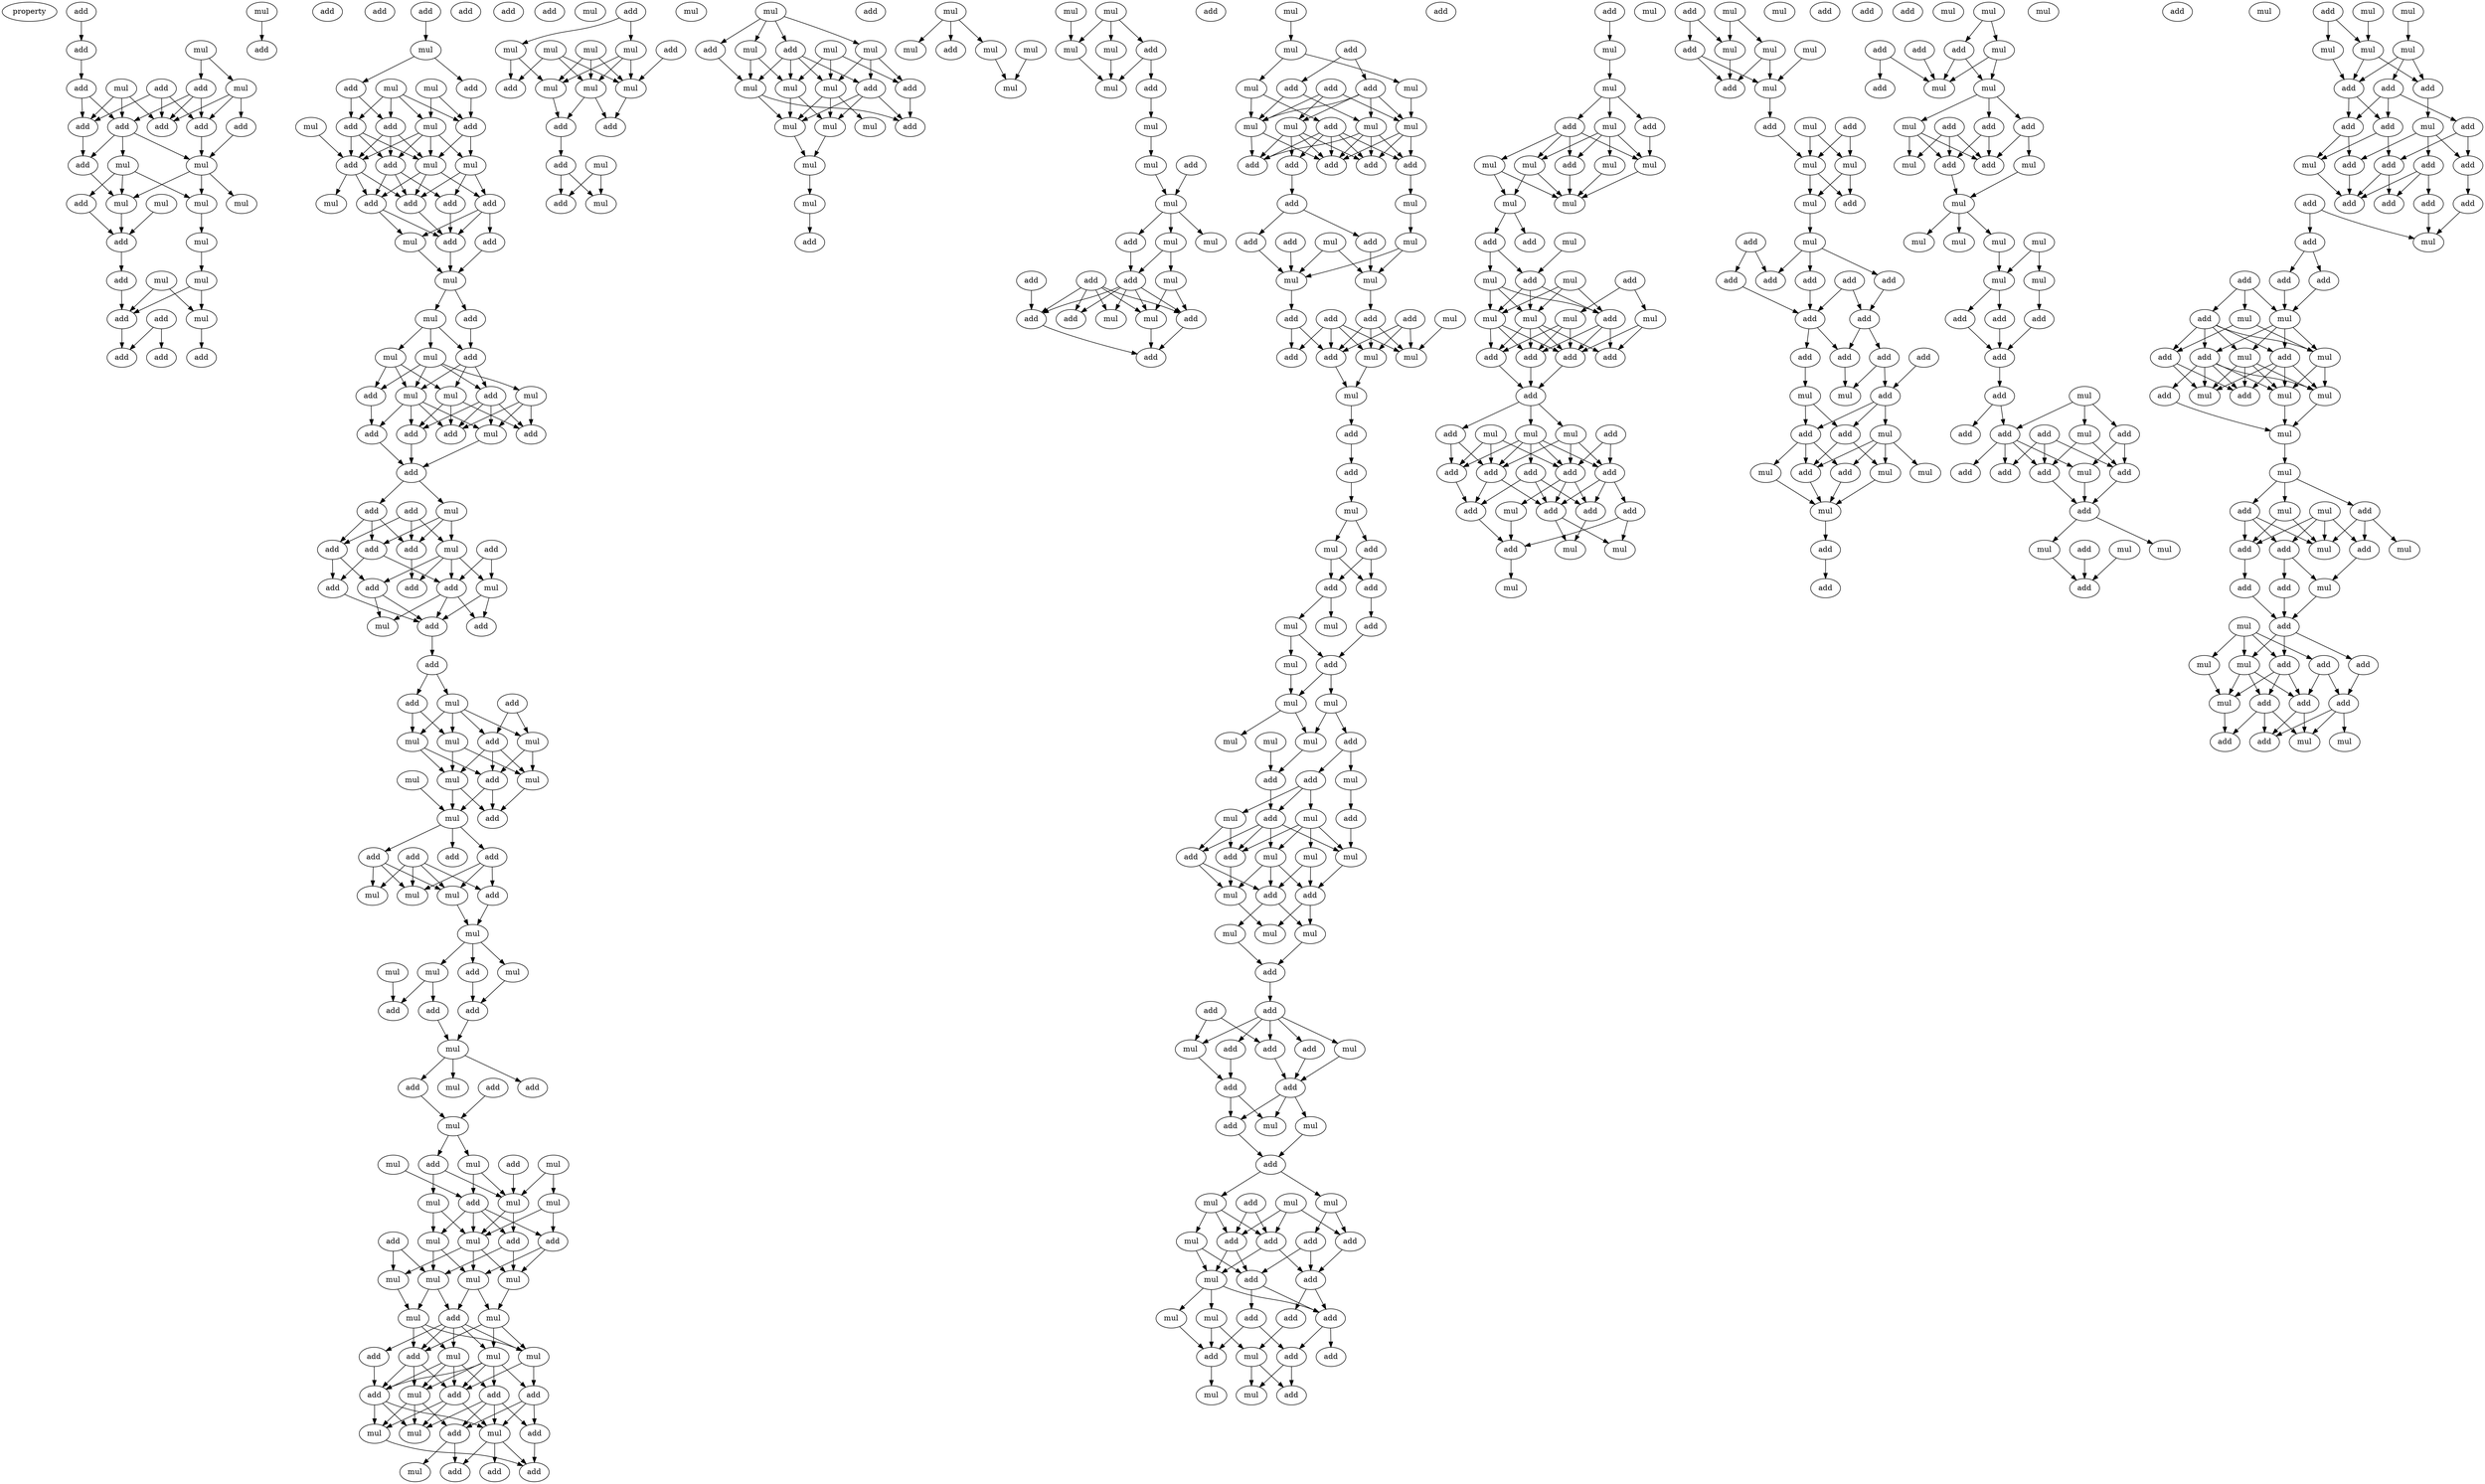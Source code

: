 digraph {
    node [fontcolor=black]
    property [mul=2,lf=1.3]
    0 [ label = add ];
    1 [ label = add ];
    2 [ label = mul ];
    3 [ label = add ];
    4 [ label = mul ];
    5 [ label = mul ];
    6 [ label = add ];
    7 [ label = add ];
    8 [ label = add ];
    9 [ label = add ];
    10 [ label = add ];
    11 [ label = add ];
    12 [ label = add ];
    13 [ label = mul ];
    14 [ label = mul ];
    15 [ label = add ];
    16 [ label = mul ];
    17 [ label = add ];
    18 [ label = mul ];
    19 [ label = mul ];
    20 [ label = mul ];
    21 [ label = mul ];
    22 [ label = add ];
    23 [ label = mul ];
    24 [ label = add ];
    25 [ label = mul ];
    26 [ label = add ];
    27 [ label = add ];
    28 [ label = mul ];
    29 [ label = add ];
    30 [ label = add ];
    31 [ label = add ];
    32 [ label = mul ];
    33 [ label = add ];
    34 [ label = add ];
    35 [ label = add ];
    36 [ label = add ];
    37 [ label = add ];
    38 [ label = mul ];
    39 [ label = add ];
    40 [ label = add ];
    41 [ label = mul ];
    42 [ label = add ];
    43 [ label = mul ];
    44 [ label = mul ];
    45 [ label = add ];
    46 [ label = add ];
    47 [ label = mul ];
    48 [ label = add ];
    49 [ label = add ];
    50 [ label = mul ];
    51 [ label = mul ];
    52 [ label = add ];
    53 [ label = mul ];
    54 [ label = add ];
    55 [ label = add ];
    56 [ label = add ];
    57 [ label = add ];
    58 [ label = add ];
    59 [ label = mul ];
    60 [ label = add ];
    61 [ label = mul ];
    62 [ label = add ];
    63 [ label = mul ];
    64 [ label = add ];
    65 [ label = mul ];
    66 [ label = mul ];
    67 [ label = add ];
    68 [ label = mul ];
    69 [ label = add ];
    70 [ label = mul ];
    71 [ label = mul ];
    72 [ label = add ];
    73 [ label = add ];
    74 [ label = mul ];
    75 [ label = add ];
    76 [ label = add ];
    77 [ label = add ];
    78 [ label = add ];
    79 [ label = add ];
    80 [ label = mul ];
    81 [ label = add ];
    82 [ label = mul ];
    83 [ label = add ];
    84 [ label = add ];
    85 [ label = add ];
    86 [ label = add ];
    87 [ label = mul ];
    88 [ label = add ];
    89 [ label = add ];
    90 [ label = add ];
    91 [ label = add ];
    92 [ label = add ];
    93 [ label = mul ];
    94 [ label = add ];
    95 [ label = add ];
    96 [ label = add ];
    97 [ label = add ];
    98 [ label = mul ];
    99 [ label = mul ];
    100 [ label = mul ];
    101 [ label = mul ];
    102 [ label = add ];
    103 [ label = mul ];
    104 [ label = add ];
    105 [ label = mul ];
    106 [ label = mul ];
    107 [ label = mul ];
    108 [ label = add ];
    109 [ label = add ];
    110 [ label = add ];
    111 [ label = add ];
    112 [ label = add ];
    113 [ label = mul ];
    114 [ label = mul ];
    115 [ label = add ];
    116 [ label = mul ];
    117 [ label = mul ];
    118 [ label = mul ];
    119 [ label = mul ];
    120 [ label = add ];
    121 [ label = mul ];
    122 [ label = add ];
    123 [ label = add ];
    124 [ label = add ];
    125 [ label = mul ];
    126 [ label = add ];
    127 [ label = add ];
    128 [ label = add ];
    129 [ label = mul ];
    130 [ label = mul ];
    131 [ label = mul ];
    132 [ label = add ];
    133 [ label = mul ];
    134 [ label = add ];
    135 [ label = mul ];
    136 [ label = mul ];
    137 [ label = mul ];
    138 [ label = mul ];
    139 [ label = add ];
    140 [ label = mul ];
    141 [ label = mul ];
    142 [ label = mul ];
    143 [ label = add ];
    144 [ label = add ];
    145 [ label = add ];
    146 [ label = mul ];
    147 [ label = mul ];
    148 [ label = mul ];
    149 [ label = mul ];
    150 [ label = add ];
    151 [ label = mul ];
    152 [ label = mul ];
    153 [ label = mul ];
    154 [ label = mul ];
    155 [ label = add ];
    156 [ label = add ];
    157 [ label = mul ];
    158 [ label = add ];
    159 [ label = add ];
    160 [ label = add ];
    161 [ label = mul ];
    162 [ label = add ];
    163 [ label = mul ];
    164 [ label = mul ];
    165 [ label = mul ];
    166 [ label = add ];
    167 [ label = add ];
    168 [ label = add ];
    169 [ label = add ];
    170 [ label = add ];
    171 [ label = mul ];
    172 [ label = add ];
    173 [ label = mul ];
    174 [ label = add ];
    175 [ label = mul ];
    176 [ label = mul ];
    177 [ label = mul ];
    178 [ label = mul ];
    179 [ label = add ];
    180 [ label = mul ];
    181 [ label = mul ];
    182 [ label = add ];
    183 [ label = mul ];
    184 [ label = add ];
    185 [ label = add ];
    186 [ label = mul ];
    187 [ label = add ];
    188 [ label = mul ];
    189 [ label = mul ];
    190 [ label = mul ];
    191 [ label = add ];
    192 [ label = mul ];
    193 [ label = mul ];
    194 [ label = add ];
    195 [ label = mul ];
    196 [ label = add ];
    197 [ label = mul ];
    198 [ label = add ];
    199 [ label = mul ];
    200 [ label = add ];
    201 [ label = mul ];
    202 [ label = mul ];
    203 [ label = add ];
    204 [ label = mul ];
    205 [ label = mul ];
    206 [ label = mul ];
    207 [ label = mul ];
    208 [ label = mul ];
    209 [ label = mul ];
    210 [ label = add ];
    211 [ label = add ];
    212 [ label = mul ];
    213 [ label = mul ];
    214 [ label = mul ];
    215 [ label = mul ];
    216 [ label = mul ];
    217 [ label = mul ];
    218 [ label = add ];
    219 [ label = add ];
    220 [ label = mul ];
    221 [ label = mul ];
    222 [ label = mul ];
    223 [ label = add ];
    224 [ label = mul ];
    225 [ label = mul ];
    226 [ label = add ];
    227 [ label = mul ];
    228 [ label = mul ];
    229 [ label = add ];
    230 [ label = add ];
    231 [ label = add ];
    232 [ label = mul ];
    233 [ label = add ];
    234 [ label = mul ];
    235 [ label = add ];
    236 [ label = add ];
    237 [ label = add ];
    238 [ label = add ];
    239 [ label = mul ];
    240 [ label = add ];
    241 [ label = mul ];
    242 [ label = mul ];
    243 [ label = add ];
    244 [ label = add ];
    245 [ label = add ];
    246 [ label = mul ];
    247 [ label = add ];
    248 [ label = mul ];
    249 [ label = mul ];
    250 [ label = mul ];
    251 [ label = mul ];
    252 [ label = add ];
    253 [ label = add ];
    254 [ label = add ];
    255 [ label = add ];
    256 [ label = add ];
    257 [ label = add ];
    258 [ label = mul ];
    259 [ label = mul ];
    260 [ label = add ];
    261 [ label = add ];
    262 [ label = add ];
    263 [ label = mul ];
    264 [ label = mul ];
    265 [ label = mul ];
    266 [ label = mul ];
    267 [ label = add ];
    268 [ label = add ];
    269 [ label = add ];
    270 [ label = add ];
    271 [ label = mul ];
    272 [ label = add ];
    273 [ label = add ];
    274 [ label = mul ];
    275 [ label = mul ];
    276 [ label = add ];
    277 [ label = add ];
    278 [ label = mul ];
    279 [ label = mul ];
    280 [ label = add ];
    281 [ label = add ];
    282 [ label = add ];
    283 [ label = add ];
    284 [ label = mul ];
    285 [ label = mul ];
    286 [ label = add ];
    287 [ label = mul ];
    288 [ label = mul ];
    289 [ label = mul ];
    290 [ label = mul ];
    291 [ label = mul ];
    292 [ label = mul ];
    293 [ label = add ];
    294 [ label = add ];
    295 [ label = mul ];
    296 [ label = add ];
    297 [ label = add ];
    298 [ label = mul ];
    299 [ label = add ];
    300 [ label = mul ];
    301 [ label = mul ];
    302 [ label = add ];
    303 [ label = add ];
    304 [ label = mul ];
    305 [ label = mul ];
    306 [ label = add ];
    307 [ label = add ];
    308 [ label = mul ];
    309 [ label = mul ];
    310 [ label = mul ];
    311 [ label = mul ];
    312 [ label = add ];
    313 [ label = add ];
    314 [ label = add ];
    315 [ label = add ];
    316 [ label = mul ];
    317 [ label = add ];
    318 [ label = mul ];
    319 [ label = add ];
    320 [ label = add ];
    321 [ label = add ];
    322 [ label = mul ];
    323 [ label = add ];
    324 [ label = mul ];
    325 [ label = add ];
    326 [ label = add ];
    327 [ label = add ];
    328 [ label = mul ];
    329 [ label = mul ];
    330 [ label = mul ];
    331 [ label = add ];
    332 [ label = mul ];
    333 [ label = add ];
    334 [ label = add ];
    335 [ label = add ];
    336 [ label = add ];
    337 [ label = mul ];
    338 [ label = add ];
    339 [ label = mul ];
    340 [ label = mul ];
    341 [ label = add ];
    342 [ label = add ];
    343 [ label = add ];
    344 [ label = mul ];
    345 [ label = add ];
    346 [ label = add ];
    347 [ label = add ];
    348 [ label = mul ];
    349 [ label = add ];
    350 [ label = mul ];
    351 [ label = add ];
    352 [ label = mul ];
    353 [ label = mul ];
    354 [ label = mul ];
    355 [ label = mul ];
    356 [ label = add ];
    357 [ label = add ];
    358 [ label = mul ];
    359 [ label = mul ];
    360 [ label = mul ];
    361 [ label = add ];
    362 [ label = mul ];
    363 [ label = mul ];
    364 [ label = mul ];
    365 [ label = add ];
    366 [ label = add ];
    367 [ label = mul ];
    368 [ label = mul ];
    369 [ label = add ];
    370 [ label = mul ];
    371 [ label = add ];
    372 [ label = mul ];
    373 [ label = mul ];
    374 [ label = mul ];
    375 [ label = mul ];
    376 [ label = add ];
    377 [ label = add ];
    378 [ label = add ];
    379 [ label = add ];
    380 [ label = add ];
    381 [ label = add ];
    382 [ label = mul ];
    383 [ label = add ];
    384 [ label = mul ];
    385 [ label = add ];
    386 [ label = mul ];
    387 [ label = add ];
    388 [ label = add ];
    389 [ label = add ];
    390 [ label = add ];
    391 [ label = add ];
    392 [ label = add ];
    393 [ label = mul ];
    394 [ label = add ];
    395 [ label = add ];
    396 [ label = add ];
    397 [ label = mul ];
    398 [ label = add ];
    399 [ label = mul ];
    400 [ label = mul ];
    401 [ label = mul ];
    402 [ label = add ];
    403 [ label = mul ];
    404 [ label = mul ];
    405 [ label = add ];
    406 [ label = mul ];
    407 [ label = add ];
    408 [ label = mul ];
    409 [ label = mul ];
    410 [ label = mul ];
    411 [ label = add ];
    412 [ label = add ];
    413 [ label = mul ];
    414 [ label = mul ];
    415 [ label = mul ];
    416 [ label = add ];
    417 [ label = add ];
    418 [ label = mul ];
    419 [ label = add ];
    420 [ label = add ];
    421 [ label = add ];
    422 [ label = add ];
    423 [ label = add ];
    424 [ label = add ];
    425 [ label = add ];
    426 [ label = add ];
    427 [ label = add ];
    428 [ label = add ];
    429 [ label = add ];
    430 [ label = mul ];
    431 [ label = mul ];
    432 [ label = add ];
    433 [ label = add ];
    434 [ label = add ];
    435 [ label = mul ];
    436 [ label = mul ];
    437 [ label = add ];
    438 [ label = mul ];
    439 [ label = add ];
    440 [ label = mul ];
    441 [ label = mul ];
    442 [ label = add ];
    443 [ label = add ];
    444 [ label = add ];
    445 [ label = add ];
    446 [ label = add ];
    447 [ label = mul ];
    448 [ label = mul ];
    449 [ label = add ];
    450 [ label = mul ];
    451 [ label = add ];
    452 [ label = add ];
    453 [ label = mul ];
    454 [ label = mul ];
    455 [ label = add ];
    456 [ label = mul ];
    457 [ label = add ];
    458 [ label = add ];
    459 [ label = add ];
    460 [ label = mul ];
    461 [ label = mul ];
    462 [ label = add ];
    463 [ label = mul ];
    464 [ label = add ];
    465 [ label = mul ];
    466 [ label = add ];
    467 [ label = mul ];
    468 [ label = mul ];
    469 [ label = mul ];
    470 [ label = mul ];
    471 [ label = mul ];
    472 [ label = mul ];
    473 [ label = mul ];
    474 [ label = add ];
    475 [ label = add ];
    476 [ label = add ];
    477 [ label = add ];
    478 [ label = mul ];
    479 [ label = add ];
    480 [ label = add ];
    481 [ label = mul ];
    482 [ label = add ];
    483 [ label = add ];
    484 [ label = add ];
    485 [ label = add ];
    486 [ label = add ];
    487 [ label = mul ];
    488 [ label = add ];
    489 [ label = add ];
    490 [ label = add ];
    491 [ label = mul ];
    492 [ label = add ];
    493 [ label = mul ];
    494 [ label = mul ];
    495 [ label = add ];
    496 [ label = mul ];
    497 [ label = mul ];
    498 [ label = add ];
    499 [ label = mul ];
    500 [ label = mul ];
    501 [ label = mul ];
    502 [ label = add ];
    503 [ label = add ];
    504 [ label = add ];
    505 [ label = add ];
    506 [ label = mul ];
    507 [ label = add ];
    508 [ label = add ];
    509 [ label = add ];
    510 [ label = mul ];
    511 [ label = add ];
    512 [ label = add ];
    513 [ label = add ];
    514 [ label = add ];
    515 [ label = add ];
    516 [ label = add ];
    517 [ label = add ];
    518 [ label = add ];
    519 [ label = add ];
    520 [ label = mul ];
    521 [ label = add ];
    522 [ label = add ];
    523 [ label = add ];
    524 [ label = mul ];
    525 [ label = mul ];
    526 [ label = add ];
    527 [ label = add ];
    528 [ label = add ];
    529 [ label = mul ];
    530 [ label = mul ];
    531 [ label = add ];
    532 [ label = add ];
    533 [ label = mul ];
    534 [ label = mul ];
    535 [ label = mul ];
    536 [ label = add ];
    537 [ label = mul ];
    538 [ label = mul ];
    539 [ label = add ];
    540 [ label = mul ];
    541 [ label = mul ];
    542 [ label = add ];
    543 [ label = add ];
    544 [ label = mul ];
    545 [ label = mul ];
    546 [ label = add ];
    547 [ label = add ];
    548 [ label = add ];
    549 [ label = add ];
    550 [ label = mul ];
    551 [ label = mul ];
    552 [ label = add ];
    553 [ label = add ];
    554 [ label = add ];
    555 [ label = mul ];
    556 [ label = add ];
    557 [ label = mul ];
    558 [ label = mul ];
    559 [ label = add ];
    560 [ label = add ];
    561 [ label = add ];
    562 [ label = add ];
    563 [ label = mul ];
    564 [ label = add ];
    565 [ label = mul ];
    0 -> 1 [ name = 0 ];
    1 -> 7 [ name = 1 ];
    2 -> 3 [ name = 2 ];
    2 -> 5 [ name = 3 ];
    3 -> 8 [ name = 4 ];
    3 -> 11 [ name = 5 ];
    3 -> 12 [ name = 6 ];
    4 -> 8 [ name = 7 ];
    4 -> 9 [ name = 8 ];
    4 -> 12 [ name = 9 ];
    5 -> 10 [ name = 10 ];
    5 -> 11 [ name = 11 ];
    5 -> 12 [ name = 12 ];
    6 -> 9 [ name = 13 ];
    6 -> 11 [ name = 14 ];
    6 -> 12 [ name = 15 ];
    7 -> 8 [ name = 16 ];
    7 -> 9 [ name = 17 ];
    8 -> 13 [ name = 18 ];
    8 -> 14 [ name = 19 ];
    8 -> 15 [ name = 20 ];
    9 -> 15 [ name = 21 ];
    10 -> 13 [ name = 22 ];
    11 -> 13 [ name = 23 ];
    13 -> 16 [ name = 24 ];
    13 -> 18 [ name = 25 ];
    13 -> 19 [ name = 26 ];
    14 -> 16 [ name = 27 ];
    14 -> 17 [ name = 28 ];
    14 -> 19 [ name = 29 ];
    15 -> 19 [ name = 30 ];
    16 -> 21 [ name = 31 ];
    17 -> 22 [ name = 32 ];
    19 -> 22 [ name = 33 ];
    20 -> 22 [ name = 34 ];
    21 -> 23 [ name = 35 ];
    22 -> 24 [ name = 36 ];
    23 -> 26 [ name = 37 ];
    23 -> 28 [ name = 38 ];
    24 -> 26 [ name = 39 ];
    25 -> 26 [ name = 40 ];
    25 -> 28 [ name = 41 ];
    26 -> 29 [ name = 42 ];
    27 -> 29 [ name = 43 ];
    27 -> 31 [ name = 44 ];
    28 -> 30 [ name = 45 ];
    32 -> 34 [ name = 46 ];
    36 -> 38 [ name = 47 ];
    38 -> 39 [ name = 48 ];
    38 -> 42 [ name = 49 ];
    39 -> 46 [ name = 50 ];
    41 -> 44 [ name = 51 ];
    41 -> 46 [ name = 52 ];
    42 -> 45 [ name = 53 ];
    42 -> 48 [ name = 54 ];
    43 -> 44 [ name = 55 ];
    43 -> 45 [ name = 56 ];
    43 -> 46 [ name = 57 ];
    43 -> 48 [ name = 58 ];
    44 -> 49 [ name = 59 ];
    44 -> 50 [ name = 60 ];
    44 -> 51 [ name = 61 ];
    44 -> 52 [ name = 62 ];
    45 -> 49 [ name = 63 ];
    45 -> 51 [ name = 64 ];
    45 -> 52 [ name = 65 ];
    46 -> 50 [ name = 66 ];
    46 -> 51 [ name = 67 ];
    47 -> 52 [ name = 68 ];
    48 -> 49 [ name = 69 ];
    48 -> 51 [ name = 70 ];
    48 -> 52 [ name = 71 ];
    49 -> 54 [ name = 72 ];
    49 -> 55 [ name = 73 ];
    49 -> 57 [ name = 74 ];
    50 -> 55 [ name = 75 ];
    50 -> 56 [ name = 76 ];
    50 -> 57 [ name = 77 ];
    51 -> 54 [ name = 78 ];
    51 -> 56 [ name = 79 ];
    51 -> 57 [ name = 80 ];
    52 -> 53 [ name = 81 ];
    52 -> 54 [ name = 82 ];
    52 -> 57 [ name = 83 ];
    54 -> 58 [ name = 84 ];
    54 -> 59 [ name = 85 ];
    55 -> 58 [ name = 86 ];
    56 -> 58 [ name = 87 ];
    56 -> 59 [ name = 88 ];
    56 -> 60 [ name = 89 ];
    57 -> 58 [ name = 90 ];
    58 -> 61 [ name = 91 ];
    59 -> 61 [ name = 92 ];
    60 -> 61 [ name = 93 ];
    61 -> 62 [ name = 94 ];
    61 -> 63 [ name = 95 ];
    62 -> 64 [ name = 96 ];
    63 -> 64 [ name = 97 ];
    63 -> 65 [ name = 98 ];
    63 -> 66 [ name = 99 ];
    64 -> 67 [ name = 100 ];
    64 -> 70 [ name = 101 ];
    64 -> 71 [ name = 102 ];
    65 -> 67 [ name = 103 ];
    65 -> 68 [ name = 104 ];
    65 -> 69 [ name = 105 ];
    65 -> 70 [ name = 106 ];
    66 -> 69 [ name = 107 ];
    66 -> 70 [ name = 108 ];
    66 -> 71 [ name = 109 ];
    67 -> 72 [ name = 110 ];
    67 -> 74 [ name = 111 ];
    67 -> 75 [ name = 112 ];
    67 -> 76 [ name = 113 ];
    68 -> 72 [ name = 114 ];
    68 -> 74 [ name = 115 ];
    68 -> 76 [ name = 116 ];
    69 -> 73 [ name = 117 ];
    70 -> 73 [ name = 118 ];
    70 -> 74 [ name = 119 ];
    70 -> 75 [ name = 120 ];
    70 -> 76 [ name = 121 ];
    71 -> 72 [ name = 122 ];
    71 -> 75 [ name = 123 ];
    71 -> 76 [ name = 124 ];
    73 -> 77 [ name = 125 ];
    74 -> 77 [ name = 126 ];
    75 -> 77 [ name = 127 ];
    77 -> 79 [ name = 128 ];
    77 -> 80 [ name = 129 ];
    78 -> 82 [ name = 130 ];
    78 -> 83 [ name = 131 ];
    78 -> 84 [ name = 132 ];
    79 -> 83 [ name = 133 ];
    79 -> 84 [ name = 134 ];
    79 -> 85 [ name = 135 ];
    80 -> 82 [ name = 136 ];
    80 -> 83 [ name = 137 ];
    80 -> 85 [ name = 138 ];
    81 -> 86 [ name = 139 ];
    81 -> 87 [ name = 140 ];
    82 -> 86 [ name = 141 ];
    82 -> 87 [ name = 142 ];
    82 -> 88 [ name = 143 ];
    82 -> 89 [ name = 144 ];
    83 -> 89 [ name = 145 ];
    84 -> 88 [ name = 146 ];
    84 -> 90 [ name = 147 ];
    85 -> 86 [ name = 148 ];
    85 -> 90 [ name = 149 ];
    86 -> 91 [ name = 150 ];
    86 -> 92 [ name = 151 ];
    86 -> 93 [ name = 152 ];
    87 -> 91 [ name = 153 ];
    87 -> 92 [ name = 154 ];
    88 -> 91 [ name = 155 ];
    88 -> 93 [ name = 156 ];
    90 -> 91 [ name = 157 ];
    91 -> 94 [ name = 158 ];
    94 -> 96 [ name = 159 ];
    94 -> 98 [ name = 160 ];
    95 -> 101 [ name = 161 ];
    95 -> 102 [ name = 162 ];
    96 -> 99 [ name = 163 ];
    96 -> 100 [ name = 164 ];
    98 -> 99 [ name = 165 ];
    98 -> 100 [ name = 166 ];
    98 -> 101 [ name = 167 ];
    98 -> 102 [ name = 168 ];
    99 -> 104 [ name = 169 ];
    99 -> 105 [ name = 170 ];
    100 -> 105 [ name = 171 ];
    100 -> 106 [ name = 172 ];
    101 -> 104 [ name = 173 ];
    101 -> 106 [ name = 174 ];
    102 -> 104 [ name = 175 ];
    102 -> 105 [ name = 176 ];
    102 -> 106 [ name = 177 ];
    103 -> 107 [ name = 178 ];
    104 -> 107 [ name = 179 ];
    104 -> 108 [ name = 180 ];
    105 -> 107 [ name = 181 ];
    105 -> 108 [ name = 182 ];
    106 -> 108 [ name = 183 ];
    107 -> 109 [ name = 184 ];
    107 -> 110 [ name = 185 ];
    107 -> 112 [ name = 186 ];
    109 -> 113 [ name = 187 ];
    109 -> 114 [ name = 188 ];
    109 -> 115 [ name = 189 ];
    110 -> 113 [ name = 190 ];
    110 -> 114 [ name = 191 ];
    110 -> 116 [ name = 192 ];
    111 -> 113 [ name = 193 ];
    111 -> 114 [ name = 194 ];
    111 -> 115 [ name = 195 ];
    111 -> 116 [ name = 196 ];
    113 -> 117 [ name = 197 ];
    115 -> 117 [ name = 198 ];
    117 -> 118 [ name = 199 ];
    117 -> 120 [ name = 200 ];
    117 -> 121 [ name = 201 ];
    118 -> 122 [ name = 202 ];
    118 -> 123 [ name = 203 ];
    119 -> 122 [ name = 204 ];
    120 -> 124 [ name = 205 ];
    121 -> 124 [ name = 206 ];
    123 -> 125 [ name = 207 ];
    124 -> 125 [ name = 208 ];
    125 -> 126 [ name = 209 ];
    125 -> 127 [ name = 210 ];
    125 -> 130 [ name = 211 ];
    127 -> 131 [ name = 212 ];
    128 -> 131 [ name = 213 ];
    131 -> 132 [ name = 214 ];
    131 -> 135 [ name = 215 ];
    132 -> 137 [ name = 216 ];
    132 -> 140 [ name = 217 ];
    133 -> 138 [ name = 218 ];
    133 -> 140 [ name = 219 ];
    134 -> 140 [ name = 220 ];
    135 -> 139 [ name = 221 ];
    135 -> 140 [ name = 222 ];
    136 -> 139 [ name = 223 ];
    137 -> 141 [ name = 224 ];
    137 -> 142 [ name = 225 ];
    138 -> 142 [ name = 226 ];
    138 -> 144 [ name = 227 ];
    139 -> 141 [ name = 228 ];
    139 -> 142 [ name = 229 ];
    139 -> 144 [ name = 230 ];
    139 -> 145 [ name = 231 ];
    140 -> 142 [ name = 232 ];
    140 -> 145 [ name = 233 ];
    141 -> 148 [ name = 234 ];
    141 -> 149 [ name = 235 ];
    142 -> 146 [ name = 236 ];
    142 -> 147 [ name = 237 ];
    142 -> 148 [ name = 238 ];
    143 -> 146 [ name = 239 ];
    143 -> 149 [ name = 240 ];
    144 -> 147 [ name = 241 ];
    144 -> 148 [ name = 242 ];
    145 -> 147 [ name = 243 ];
    145 -> 149 [ name = 244 ];
    146 -> 152 [ name = 245 ];
    147 -> 151 [ name = 246 ];
    148 -> 150 [ name = 247 ];
    148 -> 151 [ name = 248 ];
    149 -> 150 [ name = 249 ];
    149 -> 152 [ name = 250 ];
    150 -> 153 [ name = 251 ];
    150 -> 154 [ name = 252 ];
    150 -> 155 [ name = 253 ];
    150 -> 156 [ name = 254 ];
    150 -> 157 [ name = 255 ];
    151 -> 153 [ name = 256 ];
    151 -> 154 [ name = 257 ];
    151 -> 156 [ name = 258 ];
    152 -> 153 [ name = 259 ];
    152 -> 156 [ name = 260 ];
    152 -> 157 [ name = 261 ];
    153 -> 158 [ name = 262 ];
    153 -> 160 [ name = 263 ];
    154 -> 158 [ name = 264 ];
    154 -> 159 [ name = 265 ];
    154 -> 160 [ name = 266 ];
    154 -> 161 [ name = 267 ];
    154 -> 162 [ name = 268 ];
    155 -> 162 [ name = 269 ];
    156 -> 160 [ name = 270 ];
    156 -> 161 [ name = 271 ];
    156 -> 162 [ name = 272 ];
    157 -> 159 [ name = 273 ];
    157 -> 160 [ name = 274 ];
    157 -> 161 [ name = 275 ];
    157 -> 162 [ name = 276 ];
    158 -> 163 [ name = 277 ];
    158 -> 166 [ name = 278 ];
    158 -> 167 [ name = 279 ];
    159 -> 163 [ name = 280 ];
    159 -> 165 [ name = 281 ];
    159 -> 166 [ name = 282 ];
    159 -> 167 [ name = 283 ];
    160 -> 163 [ name = 284 ];
    160 -> 164 [ name = 285 ];
    160 -> 165 [ name = 286 ];
    161 -> 164 [ name = 287 ];
    161 -> 165 [ name = 288 ];
    161 -> 166 [ name = 289 ];
    162 -> 163 [ name = 290 ];
    162 -> 164 [ name = 291 ];
    162 -> 165 [ name = 292 ];
    163 -> 168 [ name = 293 ];
    163 -> 169 [ name = 294 ];
    163 -> 170 [ name = 295 ];
    164 -> 170 [ name = 296 ];
    166 -> 169 [ name = 297 ];
    166 -> 171 [ name = 298 ];
    167 -> 170 [ name = 299 ];
    172 -> 175 [ name = 300 ];
    172 -> 176 [ name = 301 ];
    173 -> 178 [ name = 302 ];
    173 -> 180 [ name = 303 ];
    173 -> 181 [ name = 304 ];
    174 -> 180 [ name = 305 ];
    175 -> 179 [ name = 306 ];
    175 -> 181 [ name = 307 ];
    176 -> 178 [ name = 308 ];
    176 -> 180 [ name = 309 ];
    176 -> 181 [ name = 310 ];
    177 -> 178 [ name = 311 ];
    177 -> 179 [ name = 312 ];
    177 -> 180 [ name = 313 ];
    178 -> 182 [ name = 314 ];
    178 -> 184 [ name = 315 ];
    180 -> 184 [ name = 316 ];
    181 -> 182 [ name = 317 ];
    182 -> 185 [ name = 318 ];
    185 -> 187 [ name = 319 ];
    185 -> 188 [ name = 320 ];
    186 -> 187 [ name = 321 ];
    186 -> 188 [ name = 322 ];
    189 -> 190 [ name = 323 ];
    189 -> 191 [ name = 324 ];
    189 -> 193 [ name = 325 ];
    189 -> 194 [ name = 326 ];
    190 -> 195 [ name = 327 ];
    190 -> 199 [ name = 328 ];
    191 -> 195 [ name = 329 ];
    192 -> 197 [ name = 330 ];
    192 -> 198 [ name = 331 ];
    192 -> 199 [ name = 332 ];
    193 -> 196 [ name = 333 ];
    193 -> 197 [ name = 334 ];
    193 -> 198 [ name = 335 ];
    194 -> 195 [ name = 336 ];
    194 -> 196 [ name = 337 ];
    194 -> 197 [ name = 338 ];
    194 -> 199 [ name = 339 ];
    195 -> 203 [ name = 340 ];
    195 -> 204 [ name = 341 ];
    196 -> 202 [ name = 342 ];
    196 -> 203 [ name = 343 ];
    196 -> 204 [ name = 344 ];
    197 -> 201 [ name = 345 ];
    197 -> 202 [ name = 346 ];
    197 -> 204 [ name = 347 ];
    198 -> 203 [ name = 348 ];
    199 -> 202 [ name = 349 ];
    199 -> 204 [ name = 350 ];
    202 -> 205 [ name = 351 ];
    204 -> 205 [ name = 352 ];
    205 -> 206 [ name = 353 ];
    206 -> 210 [ name = 354 ];
    207 -> 209 [ name = 355 ];
    207 -> 211 [ name = 356 ];
    207 -> 212 [ name = 357 ];
    208 -> 213 [ name = 358 ];
    212 -> 213 [ name = 359 ];
    214 -> 217 [ name = 360 ];
    215 -> 216 [ name = 361 ];
    215 -> 217 [ name = 362 ];
    215 -> 218 [ name = 363 ];
    216 -> 220 [ name = 364 ];
    217 -> 220 [ name = 365 ];
    218 -> 219 [ name = 366 ];
    218 -> 220 [ name = 367 ];
    219 -> 221 [ name = 368 ];
    221 -> 222 [ name = 369 ];
    222 -> 224 [ name = 370 ];
    223 -> 224 [ name = 371 ];
    224 -> 225 [ name = 372 ];
    224 -> 226 [ name = 373 ];
    224 -> 227 [ name = 374 ];
    225 -> 228 [ name = 375 ];
    225 -> 229 [ name = 376 ];
    226 -> 229 [ name = 377 ];
    228 -> 234 [ name = 378 ];
    228 -> 236 [ name = 379 ];
    229 -> 232 [ name = 380 ];
    229 -> 233 [ name = 381 ];
    229 -> 234 [ name = 382 ];
    229 -> 235 [ name = 383 ];
    229 -> 236 [ name = 384 ];
    230 -> 235 [ name = 385 ];
    231 -> 232 [ name = 386 ];
    231 -> 233 [ name = 387 ];
    231 -> 234 [ name = 388 ];
    231 -> 235 [ name = 389 ];
    231 -> 236 [ name = 390 ];
    234 -> 237 [ name = 391 ];
    235 -> 237 [ name = 392 ];
    236 -> 237 [ name = 393 ];
    239 -> 241 [ name = 394 ];
    240 -> 244 [ name = 395 ];
    240 -> 245 [ name = 396 ];
    241 -> 242 [ name = 397 ];
    241 -> 246 [ name = 398 ];
    242 -> 249 [ name = 399 ];
    243 -> 248 [ name = 400 ];
    243 -> 249 [ name = 401 ];
    243 -> 251 [ name = 402 ];
    244 -> 250 [ name = 403 ];
    244 -> 251 [ name = 404 ];
    245 -> 248 [ name = 405 ];
    245 -> 249 [ name = 406 ];
    245 -> 250 [ name = 407 ];
    245 -> 251 [ name = 408 ];
    246 -> 247 [ name = 409 ];
    246 -> 251 [ name = 410 ];
    247 -> 252 [ name = 411 ];
    247 -> 253 [ name = 412 ];
    247 -> 254 [ name = 413 ];
    247 -> 255 [ name = 414 ];
    247 -> 256 [ name = 415 ];
    248 -> 252 [ name = 416 ];
    248 -> 254 [ name = 417 ];
    248 -> 255 [ name = 418 ];
    248 -> 256 [ name = 419 ];
    249 -> 252 [ name = 420 ];
    249 -> 253 [ name = 421 ];
    249 -> 256 [ name = 422 ];
    250 -> 252 [ name = 423 ];
    250 -> 253 [ name = 424 ];
    250 -> 254 [ name = 425 ];
    250 -> 256 [ name = 426 ];
    251 -> 252 [ name = 427 ];
    251 -> 254 [ name = 428 ];
    253 -> 258 [ name = 429 ];
    255 -> 257 [ name = 430 ];
    257 -> 260 [ name = 431 ];
    257 -> 262 [ name = 432 ];
    258 -> 263 [ name = 433 ];
    259 -> 264 [ name = 434 ];
    259 -> 265 [ name = 435 ];
    260 -> 265 [ name = 436 ];
    261 -> 264 [ name = 437 ];
    262 -> 264 [ name = 438 ];
    263 -> 264 [ name = 439 ];
    263 -> 265 [ name = 440 ];
    264 -> 267 [ name = 441 ];
    265 -> 270 [ name = 442 ];
    266 -> 274 [ name = 443 ];
    267 -> 272 [ name = 444 ];
    267 -> 273 [ name = 445 ];
    268 -> 271 [ name = 446 ];
    268 -> 272 [ name = 447 ];
    268 -> 273 [ name = 448 ];
    268 -> 274 [ name = 449 ];
    269 -> 271 [ name = 450 ];
    269 -> 273 [ name = 451 ];
    269 -> 274 [ name = 452 ];
    270 -> 271 [ name = 453 ];
    270 -> 273 [ name = 454 ];
    270 -> 274 [ name = 455 ];
    271 -> 275 [ name = 456 ];
    273 -> 275 [ name = 457 ];
    275 -> 276 [ name = 458 ];
    276 -> 277 [ name = 459 ];
    277 -> 278 [ name = 460 ];
    278 -> 279 [ name = 461 ];
    278 -> 280 [ name = 462 ];
    279 -> 281 [ name = 463 ];
    279 -> 282 [ name = 464 ];
    280 -> 281 [ name = 465 ];
    280 -> 282 [ name = 466 ];
    281 -> 284 [ name = 467 ];
    281 -> 285 [ name = 468 ];
    282 -> 283 [ name = 469 ];
    283 -> 286 [ name = 470 ];
    284 -> 286 [ name = 471 ];
    284 -> 287 [ name = 472 ];
    286 -> 288 [ name = 473 ];
    286 -> 289 [ name = 474 ];
    287 -> 289 [ name = 475 ];
    288 -> 292 [ name = 476 ];
    288 -> 293 [ name = 477 ];
    289 -> 291 [ name = 478 ];
    289 -> 292 [ name = 479 ];
    290 -> 294 [ name = 480 ];
    292 -> 294 [ name = 481 ];
    293 -> 295 [ name = 482 ];
    293 -> 296 [ name = 483 ];
    294 -> 297 [ name = 484 ];
    295 -> 299 [ name = 485 ];
    296 -> 297 [ name = 486 ];
    296 -> 298 [ name = 487 ];
    296 -> 300 [ name = 488 ];
    297 -> 301 [ name = 489 ];
    297 -> 302 [ name = 490 ];
    297 -> 303 [ name = 491 ];
    297 -> 304 [ name = 492 ];
    298 -> 302 [ name = 493 ];
    298 -> 303 [ name = 494 ];
    299 -> 304 [ name = 495 ];
    300 -> 301 [ name = 496 ];
    300 -> 302 [ name = 497 ];
    300 -> 304 [ name = 498 ];
    300 -> 305 [ name = 499 ];
    301 -> 306 [ name = 500 ];
    301 -> 307 [ name = 501 ];
    301 -> 308 [ name = 502 ];
    302 -> 308 [ name = 503 ];
    303 -> 307 [ name = 504 ];
    303 -> 308 [ name = 505 ];
    304 -> 306 [ name = 506 ];
    305 -> 306 [ name = 507 ];
    305 -> 307 [ name = 508 ];
    306 -> 309 [ name = 509 ];
    306 -> 311 [ name = 510 ];
    307 -> 310 [ name = 511 ];
    307 -> 311 [ name = 512 ];
    308 -> 309 [ name = 513 ];
    310 -> 312 [ name = 514 ];
    311 -> 312 [ name = 515 ];
    312 -> 314 [ name = 516 ];
    313 -> 316 [ name = 517 ];
    313 -> 319 [ name = 518 ];
    314 -> 315 [ name = 519 ];
    314 -> 316 [ name = 520 ];
    314 -> 317 [ name = 521 ];
    314 -> 318 [ name = 522 ];
    314 -> 319 [ name = 523 ];
    315 -> 320 [ name = 524 ];
    316 -> 321 [ name = 525 ];
    317 -> 321 [ name = 526 ];
    318 -> 320 [ name = 527 ];
    319 -> 320 [ name = 528 ];
    320 -> 322 [ name = 529 ];
    320 -> 324 [ name = 530 ];
    320 -> 325 [ name = 531 ];
    321 -> 324 [ name = 532 ];
    321 -> 325 [ name = 533 ];
    322 -> 326 [ name = 534 ];
    325 -> 326 [ name = 535 ];
    326 -> 329 [ name = 536 ];
    326 -> 330 [ name = 537 ];
    327 -> 331 [ name = 538 ];
    327 -> 333 [ name = 539 ];
    328 -> 331 [ name = 540 ];
    328 -> 333 [ name = 541 ];
    328 -> 335 [ name = 542 ];
    329 -> 331 [ name = 543 ];
    329 -> 332 [ name = 544 ];
    329 -> 333 [ name = 545 ];
    330 -> 334 [ name = 546 ];
    330 -> 335 [ name = 547 ];
    331 -> 336 [ name = 548 ];
    331 -> 337 [ name = 549 ];
    332 -> 337 [ name = 550 ];
    332 -> 338 [ name = 551 ];
    333 -> 337 [ name = 552 ];
    333 -> 338 [ name = 553 ];
    334 -> 336 [ name = 554 ];
    334 -> 338 [ name = 555 ];
    335 -> 336 [ name = 556 ];
    336 -> 341 [ name = 557 ];
    336 -> 342 [ name = 558 ];
    337 -> 339 [ name = 559 ];
    337 -> 340 [ name = 560 ];
    337 -> 342 [ name = 561 ];
    338 -> 342 [ name = 562 ];
    338 -> 343 [ name = 563 ];
    339 -> 347 [ name = 564 ];
    340 -> 344 [ name = 565 ];
    340 -> 347 [ name = 566 ];
    341 -> 344 [ name = 567 ];
    342 -> 345 [ name = 568 ];
    342 -> 346 [ name = 569 ];
    343 -> 346 [ name = 570 ];
    343 -> 347 [ name = 571 ];
    344 -> 350 [ name = 572 ];
    344 -> 351 [ name = 573 ];
    346 -> 350 [ name = 574 ];
    346 -> 351 [ name = 575 ];
    347 -> 348 [ name = 576 ];
    349 -> 352 [ name = 577 ];
    352 -> 353 [ name = 578 ];
    353 -> 355 [ name = 579 ];
    353 -> 356 [ name = 580 ];
    353 -> 357 [ name = 581 ];
    355 -> 358 [ name = 582 ];
    355 -> 360 [ name = 583 ];
    355 -> 361 [ name = 584 ];
    355 -> 362 [ name = 585 ];
    356 -> 358 [ name = 586 ];
    357 -> 358 [ name = 587 ];
    357 -> 359 [ name = 588 ];
    357 -> 360 [ name = 589 ];
    357 -> 361 [ name = 590 ];
    358 -> 364 [ name = 591 ];
    359 -> 363 [ name = 592 ];
    359 -> 364 [ name = 593 ];
    360 -> 363 [ name = 594 ];
    360 -> 364 [ name = 595 ];
    361 -> 364 [ name = 596 ];
    362 -> 364 [ name = 597 ];
    363 -> 365 [ name = 598 ];
    363 -> 366 [ name = 599 ];
    365 -> 368 [ name = 600 ];
    365 -> 371 [ name = 601 ];
    367 -> 371 [ name = 602 ];
    368 -> 373 [ name = 603 ];
    368 -> 374 [ name = 604 ];
    368 -> 376 [ name = 605 ];
    369 -> 372 [ name = 606 ];
    369 -> 375 [ name = 607 ];
    370 -> 373 [ name = 608 ];
    370 -> 374 [ name = 609 ];
    370 -> 376 [ name = 610 ];
    371 -> 373 [ name = 611 ];
    371 -> 374 [ name = 612 ];
    371 -> 376 [ name = 613 ];
    372 -> 378 [ name = 614 ];
    372 -> 379 [ name = 615 ];
    372 -> 380 [ name = 616 ];
    373 -> 377 [ name = 617 ];
    373 -> 378 [ name = 618 ];
    373 -> 379 [ name = 619 ];
    373 -> 380 [ name = 620 ];
    374 -> 378 [ name = 621 ];
    374 -> 379 [ name = 622 ];
    374 -> 380 [ name = 623 ];
    375 -> 377 [ name = 624 ];
    375 -> 379 [ name = 625 ];
    376 -> 377 [ name = 626 ];
    376 -> 378 [ name = 627 ];
    376 -> 379 [ name = 628 ];
    378 -> 381 [ name = 629 ];
    379 -> 381 [ name = 630 ];
    380 -> 381 [ name = 631 ];
    381 -> 383 [ name = 632 ];
    381 -> 384 [ name = 633 ];
    381 -> 386 [ name = 634 ];
    382 -> 388 [ name = 635 ];
    382 -> 389 [ name = 636 ];
    382 -> 391 [ name = 637 ];
    383 -> 388 [ name = 638 ];
    383 -> 389 [ name = 639 ];
    384 -> 389 [ name = 640 ];
    384 -> 390 [ name = 641 ];
    384 -> 391 [ name = 642 ];
    385 -> 390 [ name = 643 ];
    385 -> 391 [ name = 644 ];
    386 -> 387 [ name = 645 ];
    386 -> 388 [ name = 646 ];
    386 -> 389 [ name = 647 ];
    386 -> 390 [ name = 648 ];
    386 -> 391 [ name = 649 ];
    387 -> 392 [ name = 650 ];
    387 -> 394 [ name = 651 ];
    387 -> 395 [ name = 652 ];
    388 -> 392 [ name = 653 ];
    389 -> 392 [ name = 654 ];
    389 -> 395 [ name = 655 ];
    390 -> 394 [ name = 656 ];
    390 -> 395 [ name = 657 ];
    390 -> 396 [ name = 658 ];
    391 -> 393 [ name = 659 ];
    391 -> 394 [ name = 660 ];
    391 -> 395 [ name = 661 ];
    392 -> 398 [ name = 662 ];
    393 -> 398 [ name = 663 ];
    394 -> 397 [ name = 664 ];
    395 -> 397 [ name = 665 ];
    395 -> 399 [ name = 666 ];
    396 -> 398 [ name = 667 ];
    396 -> 399 [ name = 668 ];
    398 -> 400 [ name = 669 ];
    401 -> 403 [ name = 670 ];
    401 -> 406 [ name = 671 ];
    402 -> 403 [ name = 672 ];
    402 -> 405 [ name = 673 ];
    403 -> 407 [ name = 674 ];
    404 -> 408 [ name = 675 ];
    405 -> 407 [ name = 676 ];
    405 -> 408 [ name = 677 ];
    406 -> 407 [ name = 678 ];
    406 -> 408 [ name = 679 ];
    408 -> 411 [ name = 680 ];
    409 -> 413 [ name = 681 ];
    409 -> 414 [ name = 682 ];
    411 -> 413 [ name = 683 ];
    412 -> 413 [ name = 684 ];
    412 -> 414 [ name = 685 ];
    413 -> 415 [ name = 686 ];
    413 -> 416 [ name = 687 ];
    414 -> 415 [ name = 688 ];
    414 -> 416 [ name = 689 ];
    415 -> 418 [ name = 690 ];
    417 -> 419 [ name = 691 ];
    417 -> 421 [ name = 692 ];
    418 -> 419 [ name = 693 ];
    418 -> 420 [ name = 694 ];
    418 -> 423 [ name = 695 ];
    420 -> 424 [ name = 696 ];
    421 -> 425 [ name = 697 ];
    422 -> 424 [ name = 698 ];
    422 -> 425 [ name = 699 ];
    423 -> 425 [ name = 700 ];
    424 -> 426 [ name = 701 ];
    424 -> 427 [ name = 702 ];
    425 -> 427 [ name = 703 ];
    425 -> 429 [ name = 704 ];
    426 -> 430 [ name = 705 ];
    426 -> 432 [ name = 706 ];
    427 -> 430 [ name = 707 ];
    428 -> 432 [ name = 708 ];
    429 -> 431 [ name = 709 ];
    431 -> 433 [ name = 710 ];
    431 -> 434 [ name = 711 ];
    432 -> 433 [ name = 712 ];
    432 -> 434 [ name = 713 ];
    432 -> 435 [ name = 714 ];
    433 -> 436 [ name = 715 ];
    433 -> 437 [ name = 716 ];
    433 -> 439 [ name = 717 ];
    434 -> 439 [ name = 718 ];
    434 -> 440 [ name = 719 ];
    435 -> 437 [ name = 720 ];
    435 -> 438 [ name = 721 ];
    435 -> 439 [ name = 722 ];
    435 -> 440 [ name = 723 ];
    436 -> 441 [ name = 724 ];
    437 -> 441 [ name = 725 ];
    439 -> 441 [ name = 726 ];
    440 -> 441 [ name = 727 ];
    441 -> 442 [ name = 728 ];
    442 -> 445 [ name = 729 ];
    448 -> 451 [ name = 730 ];
    448 -> 453 [ name = 731 ];
    449 -> 454 [ name = 732 ];
    449 -> 455 [ name = 733 ];
    451 -> 454 [ name = 734 ];
    451 -> 456 [ name = 735 ];
    452 -> 454 [ name = 736 ];
    453 -> 454 [ name = 737 ];
    453 -> 456 [ name = 738 ];
    456 -> 457 [ name = 739 ];
    456 -> 458 [ name = 740 ];
    456 -> 460 [ name = 741 ];
    457 -> 461 [ name = 742 ];
    457 -> 464 [ name = 743 ];
    458 -> 462 [ name = 744 ];
    458 -> 464 [ name = 745 ];
    459 -> 462 [ name = 746 ];
    459 -> 463 [ name = 747 ];
    459 -> 464 [ name = 748 ];
    460 -> 462 [ name = 749 ];
    460 -> 463 [ name = 750 ];
    460 -> 464 [ name = 751 ];
    461 -> 465 [ name = 752 ];
    462 -> 465 [ name = 753 ];
    465 -> 467 [ name = 754 ];
    465 -> 468 [ name = 755 ];
    465 -> 471 [ name = 756 ];
    469 -> 472 [ name = 757 ];
    469 -> 473 [ name = 758 ];
    471 -> 472 [ name = 759 ];
    472 -> 474 [ name = 760 ];
    472 -> 475 [ name = 761 ];
    473 -> 476 [ name = 762 ];
    474 -> 477 [ name = 763 ];
    475 -> 477 [ name = 764 ];
    476 -> 477 [ name = 765 ];
    477 -> 479 [ name = 766 ];
    478 -> 481 [ name = 767 ];
    478 -> 482 [ name = 768 ];
    478 -> 483 [ name = 769 ];
    479 -> 480 [ name = 770 ];
    479 -> 482 [ name = 771 ];
    481 -> 485 [ name = 772 ];
    481 -> 486 [ name = 773 ];
    482 -> 485 [ name = 774 ];
    482 -> 487 [ name = 775 ];
    482 -> 488 [ name = 776 ];
    482 -> 489 [ name = 777 ];
    483 -> 486 [ name = 778 ];
    483 -> 487 [ name = 779 ];
    484 -> 485 [ name = 780 ];
    484 -> 486 [ name = 781 ];
    484 -> 488 [ name = 782 ];
    485 -> 490 [ name = 783 ];
    486 -> 490 [ name = 784 ];
    487 -> 490 [ name = 785 ];
    490 -> 491 [ name = 786 ];
    490 -> 494 [ name = 787 ];
    491 -> 495 [ name = 788 ];
    492 -> 495 [ name = 789 ];
    493 -> 495 [ name = 790 ];
    496 -> 501 [ name = 791 ];
    497 -> 499 [ name = 792 ];
    498 -> 500 [ name = 793 ];
    498 -> 501 [ name = 794 ];
    499 -> 502 [ name = 795 ];
    499 -> 503 [ name = 796 ];
    499 -> 504 [ name = 797 ];
    500 -> 503 [ name = 798 ];
    501 -> 502 [ name = 799 ];
    501 -> 503 [ name = 800 ];
    502 -> 506 [ name = 801 ];
    503 -> 505 [ name = 802 ];
    503 -> 507 [ name = 803 ];
    504 -> 505 [ name = 804 ];
    504 -> 507 [ name = 805 ];
    504 -> 508 [ name = 806 ];
    505 -> 509 [ name = 807 ];
    505 -> 510 [ name = 808 ];
    506 -> 511 [ name = 809 ];
    506 -> 512 [ name = 810 ];
    506 -> 513 [ name = 811 ];
    507 -> 510 [ name = 812 ];
    507 -> 513 [ name = 813 ];
    508 -> 509 [ name = 814 ];
    508 -> 511 [ name = 815 ];
    509 -> 514 [ name = 816 ];
    509 -> 518 [ name = 817 ];
    510 -> 518 [ name = 818 ];
    511 -> 517 [ name = 819 ];
    512 -> 514 [ name = 820 ];
    512 -> 516 [ name = 821 ];
    512 -> 518 [ name = 822 ];
    513 -> 518 [ name = 823 ];
    515 -> 519 [ name = 824 ];
    515 -> 520 [ name = 825 ];
    516 -> 520 [ name = 826 ];
    517 -> 520 [ name = 827 ];
    519 -> 522 [ name = 828 ];
    519 -> 523 [ name = 829 ];
    521 -> 524 [ name = 830 ];
    521 -> 525 [ name = 831 ];
    521 -> 526 [ name = 832 ];
    522 -> 525 [ name = 833 ];
    523 -> 525 [ name = 834 ];
    524 -> 529 [ name = 835 ];
    524 -> 531 [ name = 836 ];
    525 -> 527 [ name = 837 ];
    525 -> 528 [ name = 838 ];
    525 -> 529 [ name = 839 ];
    525 -> 530 [ name = 840 ];
    526 -> 527 [ name = 841 ];
    526 -> 528 [ name = 842 ];
    526 -> 529 [ name = 843 ];
    526 -> 530 [ name = 844 ];
    526 -> 531 [ name = 845 ];
    527 -> 532 [ name = 846 ];
    527 -> 533 [ name = 847 ];
    527 -> 534 [ name = 848 ];
    527 -> 535 [ name = 849 ];
    527 -> 536 [ name = 850 ];
    528 -> 532 [ name = 851 ];
    528 -> 533 [ name = 852 ];
    528 -> 534 [ name = 853 ];
    528 -> 535 [ name = 854 ];
    529 -> 534 [ name = 855 ];
    529 -> 535 [ name = 856 ];
    530 -> 532 [ name = 857 ];
    530 -> 533 [ name = 858 ];
    530 -> 534 [ name = 859 ];
    530 -> 535 [ name = 860 ];
    531 -> 532 [ name = 861 ];
    531 -> 533 [ name = 862 ];
    534 -> 537 [ name = 863 ];
    535 -> 537 [ name = 864 ];
    536 -> 537 [ name = 865 ];
    537 -> 538 [ name = 866 ];
    538 -> 539 [ name = 867 ];
    538 -> 541 [ name = 868 ];
    538 -> 542 [ name = 869 ];
    539 -> 544 [ name = 870 ];
    539 -> 545 [ name = 871 ];
    539 -> 547 [ name = 872 ];
    540 -> 543 [ name = 873 ];
    540 -> 545 [ name = 874 ];
    540 -> 546 [ name = 875 ];
    540 -> 547 [ name = 876 ];
    541 -> 543 [ name = 877 ];
    541 -> 545 [ name = 878 ];
    542 -> 543 [ name = 879 ];
    542 -> 545 [ name = 880 ];
    542 -> 546 [ name = 881 ];
    543 -> 548 [ name = 882 ];
    546 -> 549 [ name = 883 ];
    546 -> 550 [ name = 884 ];
    547 -> 550 [ name = 885 ];
    548 -> 552 [ name = 886 ];
    549 -> 552 [ name = 887 ];
    550 -> 552 [ name = 888 ];
    551 -> 553 [ name = 889 ];
    551 -> 555 [ name = 890 ];
    551 -> 556 [ name = 891 ];
    551 -> 557 [ name = 892 ];
    552 -> 554 [ name = 893 ];
    552 -> 555 [ name = 894 ];
    552 -> 556 [ name = 895 ];
    553 -> 559 [ name = 896 ];
    553 -> 560 [ name = 897 ];
    554 -> 560 [ name = 898 ];
    555 -> 558 [ name = 899 ];
    555 -> 559 [ name = 900 ];
    555 -> 561 [ name = 901 ];
    556 -> 558 [ name = 902 ];
    556 -> 559 [ name = 903 ];
    556 -> 561 [ name = 904 ];
    557 -> 558 [ name = 905 ];
    558 -> 564 [ name = 906 ];
    559 -> 562 [ name = 907 ];
    559 -> 565 [ name = 908 ];
    560 -> 562 [ name = 909 ];
    560 -> 563 [ name = 910 ];
    560 -> 565 [ name = 911 ];
    561 -> 562 [ name = 912 ];
    561 -> 564 [ name = 913 ];
    561 -> 565 [ name = 914 ];
}
